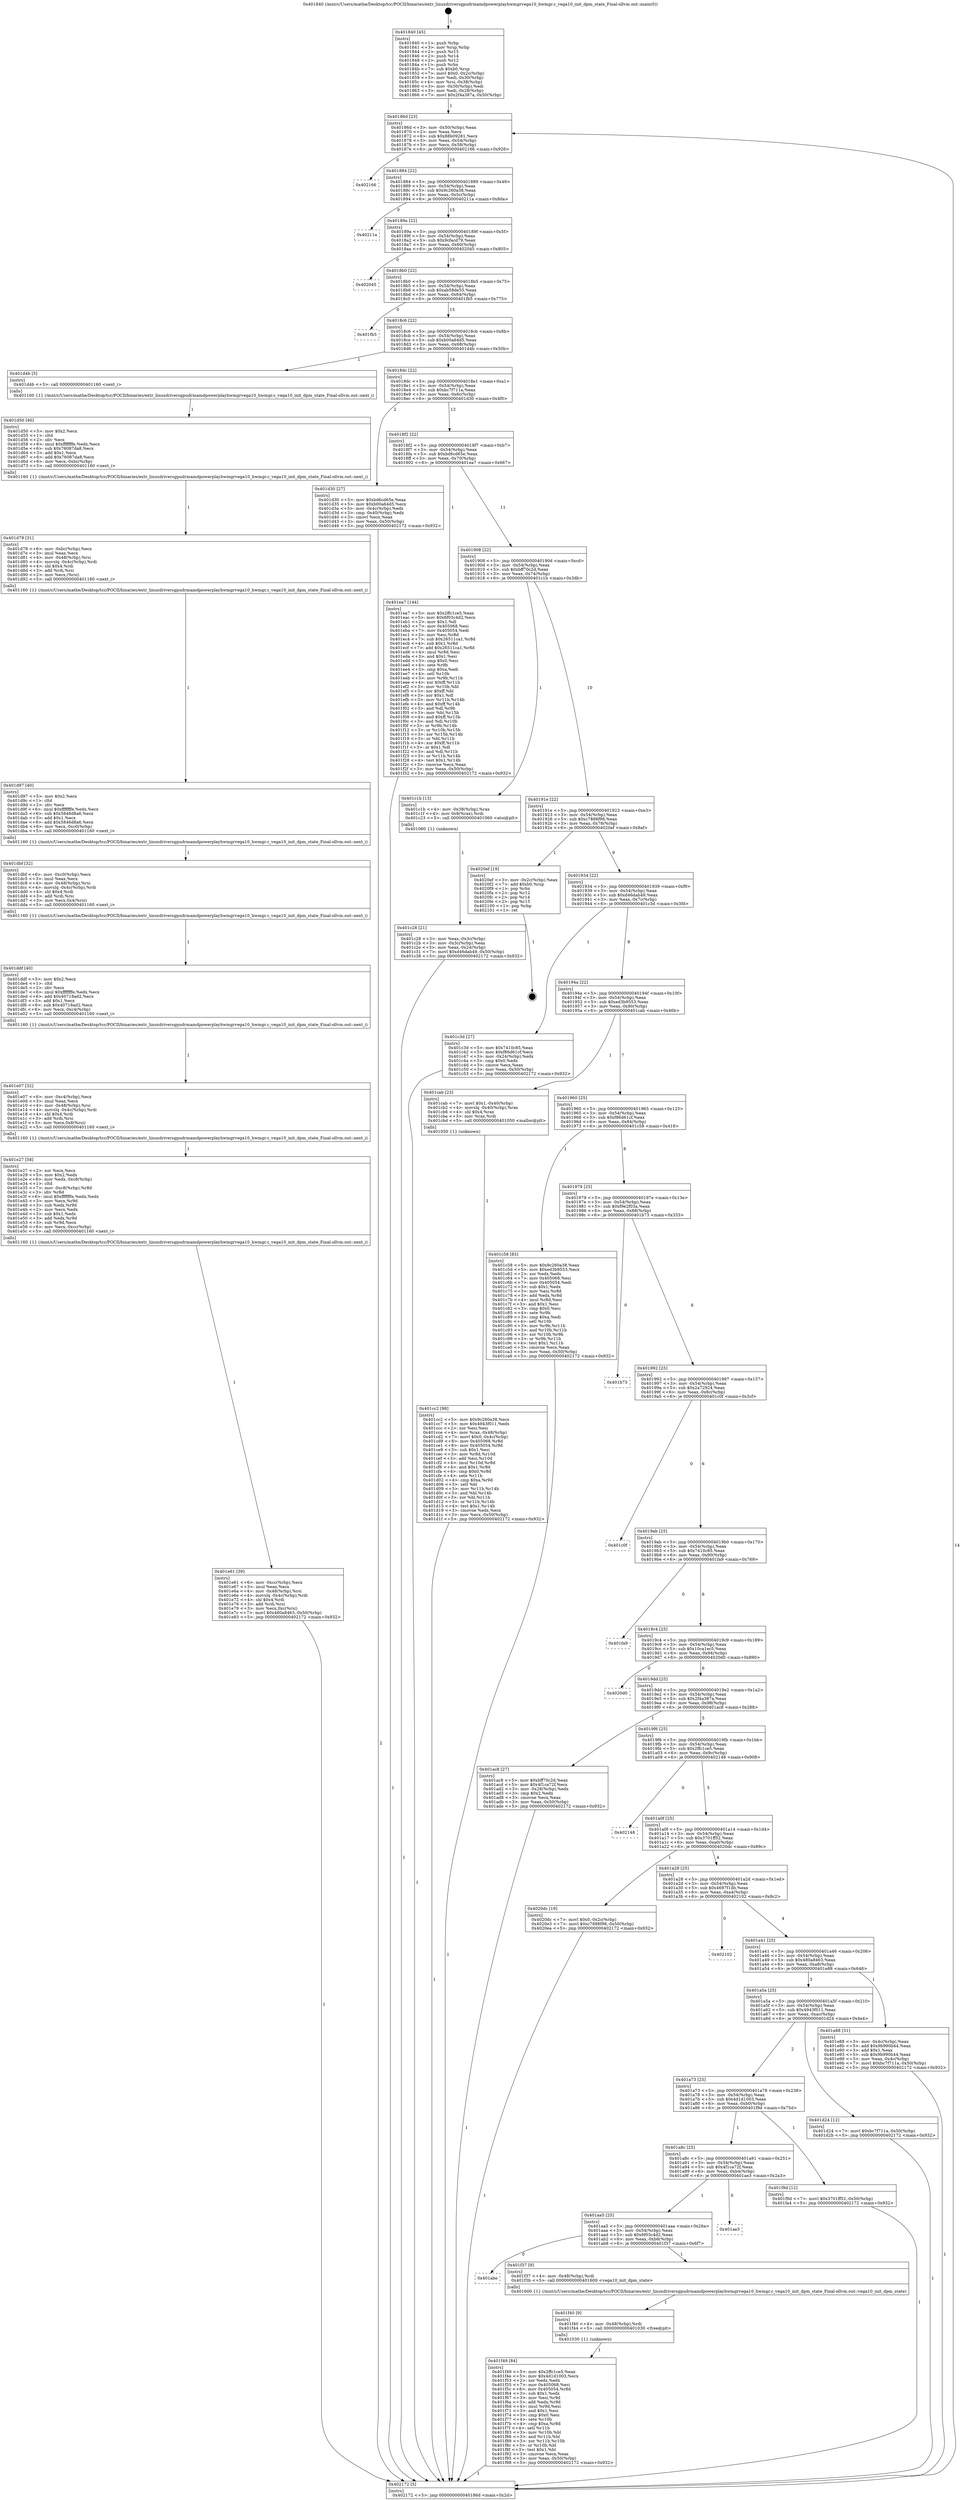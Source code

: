 digraph "0x401840" {
  label = "0x401840 (/mnt/c/Users/mathe/Desktop/tcc/POCII/binaries/extr_linuxdriversgpudrmamdpowerplayhwmgrvega10_hwmgr.c_vega10_init_dpm_state_Final-ollvm.out::main(0))"
  labelloc = "t"
  node[shape=record]

  Entry [label="",width=0.3,height=0.3,shape=circle,fillcolor=black,style=filled]
  "0x40186d" [label="{
     0x40186d [23]\l
     | [instrs]\l
     &nbsp;&nbsp;0x40186d \<+3\>: mov -0x50(%rbp),%eax\l
     &nbsp;&nbsp;0x401870 \<+2\>: mov %eax,%ecx\l
     &nbsp;&nbsp;0x401872 \<+6\>: sub $0x88b09281,%ecx\l
     &nbsp;&nbsp;0x401878 \<+3\>: mov %eax,-0x54(%rbp)\l
     &nbsp;&nbsp;0x40187b \<+3\>: mov %ecx,-0x58(%rbp)\l
     &nbsp;&nbsp;0x40187e \<+6\>: je 0000000000402166 \<main+0x926\>\l
  }"]
  "0x402166" [label="{
     0x402166\l
  }", style=dashed]
  "0x401884" [label="{
     0x401884 [22]\l
     | [instrs]\l
     &nbsp;&nbsp;0x401884 \<+5\>: jmp 0000000000401889 \<main+0x49\>\l
     &nbsp;&nbsp;0x401889 \<+3\>: mov -0x54(%rbp),%eax\l
     &nbsp;&nbsp;0x40188c \<+5\>: sub $0x9c260a38,%eax\l
     &nbsp;&nbsp;0x401891 \<+3\>: mov %eax,-0x5c(%rbp)\l
     &nbsp;&nbsp;0x401894 \<+6\>: je 000000000040211a \<main+0x8da\>\l
  }"]
  Exit [label="",width=0.3,height=0.3,shape=circle,fillcolor=black,style=filled,peripheries=2]
  "0x40211a" [label="{
     0x40211a\l
  }", style=dashed]
  "0x40189a" [label="{
     0x40189a [22]\l
     | [instrs]\l
     &nbsp;&nbsp;0x40189a \<+5\>: jmp 000000000040189f \<main+0x5f\>\l
     &nbsp;&nbsp;0x40189f \<+3\>: mov -0x54(%rbp),%eax\l
     &nbsp;&nbsp;0x4018a2 \<+5\>: sub $0x9cfacd79,%eax\l
     &nbsp;&nbsp;0x4018a7 \<+3\>: mov %eax,-0x60(%rbp)\l
     &nbsp;&nbsp;0x4018aa \<+6\>: je 0000000000402045 \<main+0x805\>\l
  }"]
  "0x401f49" [label="{
     0x401f49 [84]\l
     | [instrs]\l
     &nbsp;&nbsp;0x401f49 \<+5\>: mov $0x2ffc1ce5,%eax\l
     &nbsp;&nbsp;0x401f4e \<+5\>: mov $0x4d1d1003,%ecx\l
     &nbsp;&nbsp;0x401f53 \<+2\>: xor %edx,%edx\l
     &nbsp;&nbsp;0x401f55 \<+7\>: mov 0x405068,%esi\l
     &nbsp;&nbsp;0x401f5c \<+8\>: mov 0x405054,%r8d\l
     &nbsp;&nbsp;0x401f64 \<+3\>: sub $0x1,%edx\l
     &nbsp;&nbsp;0x401f67 \<+3\>: mov %esi,%r9d\l
     &nbsp;&nbsp;0x401f6a \<+3\>: add %edx,%r9d\l
     &nbsp;&nbsp;0x401f6d \<+4\>: imul %r9d,%esi\l
     &nbsp;&nbsp;0x401f71 \<+3\>: and $0x1,%esi\l
     &nbsp;&nbsp;0x401f74 \<+3\>: cmp $0x0,%esi\l
     &nbsp;&nbsp;0x401f77 \<+4\>: sete %r10b\l
     &nbsp;&nbsp;0x401f7b \<+4\>: cmp $0xa,%r8d\l
     &nbsp;&nbsp;0x401f7f \<+4\>: setl %r11b\l
     &nbsp;&nbsp;0x401f83 \<+3\>: mov %r10b,%bl\l
     &nbsp;&nbsp;0x401f86 \<+3\>: and %r11b,%bl\l
     &nbsp;&nbsp;0x401f89 \<+3\>: xor %r11b,%r10b\l
     &nbsp;&nbsp;0x401f8c \<+3\>: or %r10b,%bl\l
     &nbsp;&nbsp;0x401f8f \<+3\>: test $0x1,%bl\l
     &nbsp;&nbsp;0x401f92 \<+3\>: cmovne %ecx,%eax\l
     &nbsp;&nbsp;0x401f95 \<+3\>: mov %eax,-0x50(%rbp)\l
     &nbsp;&nbsp;0x401f98 \<+5\>: jmp 0000000000402172 \<main+0x932\>\l
  }"]
  "0x402045" [label="{
     0x402045\l
  }", style=dashed]
  "0x4018b0" [label="{
     0x4018b0 [22]\l
     | [instrs]\l
     &nbsp;&nbsp;0x4018b0 \<+5\>: jmp 00000000004018b5 \<main+0x75\>\l
     &nbsp;&nbsp;0x4018b5 \<+3\>: mov -0x54(%rbp),%eax\l
     &nbsp;&nbsp;0x4018b8 \<+5\>: sub $0xab58de55,%eax\l
     &nbsp;&nbsp;0x4018bd \<+3\>: mov %eax,-0x64(%rbp)\l
     &nbsp;&nbsp;0x4018c0 \<+6\>: je 0000000000401fb5 \<main+0x775\>\l
  }"]
  "0x401f40" [label="{
     0x401f40 [9]\l
     | [instrs]\l
     &nbsp;&nbsp;0x401f40 \<+4\>: mov -0x48(%rbp),%rdi\l
     &nbsp;&nbsp;0x401f44 \<+5\>: call 0000000000401030 \<free@plt\>\l
     | [calls]\l
     &nbsp;&nbsp;0x401030 \{1\} (unknown)\l
  }"]
  "0x401fb5" [label="{
     0x401fb5\l
  }", style=dashed]
  "0x4018c6" [label="{
     0x4018c6 [22]\l
     | [instrs]\l
     &nbsp;&nbsp;0x4018c6 \<+5\>: jmp 00000000004018cb \<main+0x8b\>\l
     &nbsp;&nbsp;0x4018cb \<+3\>: mov -0x54(%rbp),%eax\l
     &nbsp;&nbsp;0x4018ce \<+5\>: sub $0xb00a64d5,%eax\l
     &nbsp;&nbsp;0x4018d3 \<+3\>: mov %eax,-0x68(%rbp)\l
     &nbsp;&nbsp;0x4018d6 \<+6\>: je 0000000000401d4b \<main+0x50b\>\l
  }"]
  "0x401abe" [label="{
     0x401abe\l
  }", style=dashed]
  "0x401d4b" [label="{
     0x401d4b [5]\l
     | [instrs]\l
     &nbsp;&nbsp;0x401d4b \<+5\>: call 0000000000401160 \<next_i\>\l
     | [calls]\l
     &nbsp;&nbsp;0x401160 \{1\} (/mnt/c/Users/mathe/Desktop/tcc/POCII/binaries/extr_linuxdriversgpudrmamdpowerplayhwmgrvega10_hwmgr.c_vega10_init_dpm_state_Final-ollvm.out::next_i)\l
  }"]
  "0x4018dc" [label="{
     0x4018dc [22]\l
     | [instrs]\l
     &nbsp;&nbsp;0x4018dc \<+5\>: jmp 00000000004018e1 \<main+0xa1\>\l
     &nbsp;&nbsp;0x4018e1 \<+3\>: mov -0x54(%rbp),%eax\l
     &nbsp;&nbsp;0x4018e4 \<+5\>: sub $0xbc7f711a,%eax\l
     &nbsp;&nbsp;0x4018e9 \<+3\>: mov %eax,-0x6c(%rbp)\l
     &nbsp;&nbsp;0x4018ec \<+6\>: je 0000000000401d30 \<main+0x4f0\>\l
  }"]
  "0x401f37" [label="{
     0x401f37 [9]\l
     | [instrs]\l
     &nbsp;&nbsp;0x401f37 \<+4\>: mov -0x48(%rbp),%rdi\l
     &nbsp;&nbsp;0x401f3b \<+5\>: call 0000000000401600 \<vega10_init_dpm_state\>\l
     | [calls]\l
     &nbsp;&nbsp;0x401600 \{1\} (/mnt/c/Users/mathe/Desktop/tcc/POCII/binaries/extr_linuxdriversgpudrmamdpowerplayhwmgrvega10_hwmgr.c_vega10_init_dpm_state_Final-ollvm.out::vega10_init_dpm_state)\l
  }"]
  "0x401d30" [label="{
     0x401d30 [27]\l
     | [instrs]\l
     &nbsp;&nbsp;0x401d30 \<+5\>: mov $0xbd6cd65e,%eax\l
     &nbsp;&nbsp;0x401d35 \<+5\>: mov $0xb00a64d5,%ecx\l
     &nbsp;&nbsp;0x401d3a \<+3\>: mov -0x4c(%rbp),%edx\l
     &nbsp;&nbsp;0x401d3d \<+3\>: cmp -0x40(%rbp),%edx\l
     &nbsp;&nbsp;0x401d40 \<+3\>: cmovl %ecx,%eax\l
     &nbsp;&nbsp;0x401d43 \<+3\>: mov %eax,-0x50(%rbp)\l
     &nbsp;&nbsp;0x401d46 \<+5\>: jmp 0000000000402172 \<main+0x932\>\l
  }"]
  "0x4018f2" [label="{
     0x4018f2 [22]\l
     | [instrs]\l
     &nbsp;&nbsp;0x4018f2 \<+5\>: jmp 00000000004018f7 \<main+0xb7\>\l
     &nbsp;&nbsp;0x4018f7 \<+3\>: mov -0x54(%rbp),%eax\l
     &nbsp;&nbsp;0x4018fa \<+5\>: sub $0xbd6cd65e,%eax\l
     &nbsp;&nbsp;0x4018ff \<+3\>: mov %eax,-0x70(%rbp)\l
     &nbsp;&nbsp;0x401902 \<+6\>: je 0000000000401ea7 \<main+0x667\>\l
  }"]
  "0x401aa5" [label="{
     0x401aa5 [25]\l
     | [instrs]\l
     &nbsp;&nbsp;0x401aa5 \<+5\>: jmp 0000000000401aaa \<main+0x26a\>\l
     &nbsp;&nbsp;0x401aaa \<+3\>: mov -0x54(%rbp),%eax\l
     &nbsp;&nbsp;0x401aad \<+5\>: sub $0x6f03c4d2,%eax\l
     &nbsp;&nbsp;0x401ab2 \<+6\>: mov %eax,-0xb8(%rbp)\l
     &nbsp;&nbsp;0x401ab8 \<+6\>: je 0000000000401f37 \<main+0x6f7\>\l
  }"]
  "0x401ea7" [label="{
     0x401ea7 [144]\l
     | [instrs]\l
     &nbsp;&nbsp;0x401ea7 \<+5\>: mov $0x2ffc1ce5,%eax\l
     &nbsp;&nbsp;0x401eac \<+5\>: mov $0x6f03c4d2,%ecx\l
     &nbsp;&nbsp;0x401eb1 \<+2\>: mov $0x1,%dl\l
     &nbsp;&nbsp;0x401eb3 \<+7\>: mov 0x405068,%esi\l
     &nbsp;&nbsp;0x401eba \<+7\>: mov 0x405054,%edi\l
     &nbsp;&nbsp;0x401ec1 \<+3\>: mov %esi,%r8d\l
     &nbsp;&nbsp;0x401ec4 \<+7\>: sub $0x26511ca1,%r8d\l
     &nbsp;&nbsp;0x401ecb \<+4\>: sub $0x1,%r8d\l
     &nbsp;&nbsp;0x401ecf \<+7\>: add $0x26511ca1,%r8d\l
     &nbsp;&nbsp;0x401ed6 \<+4\>: imul %r8d,%esi\l
     &nbsp;&nbsp;0x401eda \<+3\>: and $0x1,%esi\l
     &nbsp;&nbsp;0x401edd \<+3\>: cmp $0x0,%esi\l
     &nbsp;&nbsp;0x401ee0 \<+4\>: sete %r9b\l
     &nbsp;&nbsp;0x401ee4 \<+3\>: cmp $0xa,%edi\l
     &nbsp;&nbsp;0x401ee7 \<+4\>: setl %r10b\l
     &nbsp;&nbsp;0x401eeb \<+3\>: mov %r9b,%r11b\l
     &nbsp;&nbsp;0x401eee \<+4\>: xor $0xff,%r11b\l
     &nbsp;&nbsp;0x401ef2 \<+3\>: mov %r10b,%bl\l
     &nbsp;&nbsp;0x401ef5 \<+3\>: xor $0xff,%bl\l
     &nbsp;&nbsp;0x401ef8 \<+3\>: xor $0x1,%dl\l
     &nbsp;&nbsp;0x401efb \<+3\>: mov %r11b,%r14b\l
     &nbsp;&nbsp;0x401efe \<+4\>: and $0xff,%r14b\l
     &nbsp;&nbsp;0x401f02 \<+3\>: and %dl,%r9b\l
     &nbsp;&nbsp;0x401f05 \<+3\>: mov %bl,%r15b\l
     &nbsp;&nbsp;0x401f08 \<+4\>: and $0xff,%r15b\l
     &nbsp;&nbsp;0x401f0c \<+3\>: and %dl,%r10b\l
     &nbsp;&nbsp;0x401f0f \<+3\>: or %r9b,%r14b\l
     &nbsp;&nbsp;0x401f12 \<+3\>: or %r10b,%r15b\l
     &nbsp;&nbsp;0x401f15 \<+3\>: xor %r15b,%r14b\l
     &nbsp;&nbsp;0x401f18 \<+3\>: or %bl,%r11b\l
     &nbsp;&nbsp;0x401f1b \<+4\>: xor $0xff,%r11b\l
     &nbsp;&nbsp;0x401f1f \<+3\>: or $0x1,%dl\l
     &nbsp;&nbsp;0x401f22 \<+3\>: and %dl,%r11b\l
     &nbsp;&nbsp;0x401f25 \<+3\>: or %r11b,%r14b\l
     &nbsp;&nbsp;0x401f28 \<+4\>: test $0x1,%r14b\l
     &nbsp;&nbsp;0x401f2c \<+3\>: cmovne %ecx,%eax\l
     &nbsp;&nbsp;0x401f2f \<+3\>: mov %eax,-0x50(%rbp)\l
     &nbsp;&nbsp;0x401f32 \<+5\>: jmp 0000000000402172 \<main+0x932\>\l
  }"]
  "0x401908" [label="{
     0x401908 [22]\l
     | [instrs]\l
     &nbsp;&nbsp;0x401908 \<+5\>: jmp 000000000040190d \<main+0xcd\>\l
     &nbsp;&nbsp;0x40190d \<+3\>: mov -0x54(%rbp),%eax\l
     &nbsp;&nbsp;0x401910 \<+5\>: sub $0xbff70c2d,%eax\l
     &nbsp;&nbsp;0x401915 \<+3\>: mov %eax,-0x74(%rbp)\l
     &nbsp;&nbsp;0x401918 \<+6\>: je 0000000000401c1b \<main+0x3db\>\l
  }"]
  "0x401ae3" [label="{
     0x401ae3\l
  }", style=dashed]
  "0x401c1b" [label="{
     0x401c1b [13]\l
     | [instrs]\l
     &nbsp;&nbsp;0x401c1b \<+4\>: mov -0x38(%rbp),%rax\l
     &nbsp;&nbsp;0x401c1f \<+4\>: mov 0x8(%rax),%rdi\l
     &nbsp;&nbsp;0x401c23 \<+5\>: call 0000000000401060 \<atoi@plt\>\l
     | [calls]\l
     &nbsp;&nbsp;0x401060 \{1\} (unknown)\l
  }"]
  "0x40191e" [label="{
     0x40191e [22]\l
     | [instrs]\l
     &nbsp;&nbsp;0x40191e \<+5\>: jmp 0000000000401923 \<main+0xe3\>\l
     &nbsp;&nbsp;0x401923 \<+3\>: mov -0x54(%rbp),%eax\l
     &nbsp;&nbsp;0x401926 \<+5\>: sub $0xc7888f98,%eax\l
     &nbsp;&nbsp;0x40192b \<+3\>: mov %eax,-0x78(%rbp)\l
     &nbsp;&nbsp;0x40192e \<+6\>: je 00000000004020ef \<main+0x8af\>\l
  }"]
  "0x401a8c" [label="{
     0x401a8c [25]\l
     | [instrs]\l
     &nbsp;&nbsp;0x401a8c \<+5\>: jmp 0000000000401a91 \<main+0x251\>\l
     &nbsp;&nbsp;0x401a91 \<+3\>: mov -0x54(%rbp),%eax\l
     &nbsp;&nbsp;0x401a94 \<+5\>: sub $0x4f1ca72f,%eax\l
     &nbsp;&nbsp;0x401a99 \<+6\>: mov %eax,-0xb4(%rbp)\l
     &nbsp;&nbsp;0x401a9f \<+6\>: je 0000000000401ae3 \<main+0x2a3\>\l
  }"]
  "0x4020ef" [label="{
     0x4020ef [19]\l
     | [instrs]\l
     &nbsp;&nbsp;0x4020ef \<+3\>: mov -0x2c(%rbp),%eax\l
     &nbsp;&nbsp;0x4020f2 \<+7\>: add $0xb0,%rsp\l
     &nbsp;&nbsp;0x4020f9 \<+1\>: pop %rbx\l
     &nbsp;&nbsp;0x4020fa \<+2\>: pop %r12\l
     &nbsp;&nbsp;0x4020fc \<+2\>: pop %r14\l
     &nbsp;&nbsp;0x4020fe \<+2\>: pop %r15\l
     &nbsp;&nbsp;0x402100 \<+1\>: pop %rbp\l
     &nbsp;&nbsp;0x402101 \<+1\>: ret\l
  }"]
  "0x401934" [label="{
     0x401934 [22]\l
     | [instrs]\l
     &nbsp;&nbsp;0x401934 \<+5\>: jmp 0000000000401939 \<main+0xf9\>\l
     &nbsp;&nbsp;0x401939 \<+3\>: mov -0x54(%rbp),%eax\l
     &nbsp;&nbsp;0x40193c \<+5\>: sub $0xd46dab49,%eax\l
     &nbsp;&nbsp;0x401941 \<+3\>: mov %eax,-0x7c(%rbp)\l
     &nbsp;&nbsp;0x401944 \<+6\>: je 0000000000401c3d \<main+0x3fd\>\l
  }"]
  "0x401f9d" [label="{
     0x401f9d [12]\l
     | [instrs]\l
     &nbsp;&nbsp;0x401f9d \<+7\>: movl $0x3701ff52,-0x50(%rbp)\l
     &nbsp;&nbsp;0x401fa4 \<+5\>: jmp 0000000000402172 \<main+0x932\>\l
  }"]
  "0x401c3d" [label="{
     0x401c3d [27]\l
     | [instrs]\l
     &nbsp;&nbsp;0x401c3d \<+5\>: mov $0x7410c85,%eax\l
     &nbsp;&nbsp;0x401c42 \<+5\>: mov $0xf86d61cf,%ecx\l
     &nbsp;&nbsp;0x401c47 \<+3\>: mov -0x24(%rbp),%edx\l
     &nbsp;&nbsp;0x401c4a \<+3\>: cmp $0x0,%edx\l
     &nbsp;&nbsp;0x401c4d \<+3\>: cmove %ecx,%eax\l
     &nbsp;&nbsp;0x401c50 \<+3\>: mov %eax,-0x50(%rbp)\l
     &nbsp;&nbsp;0x401c53 \<+5\>: jmp 0000000000402172 \<main+0x932\>\l
  }"]
  "0x40194a" [label="{
     0x40194a [22]\l
     | [instrs]\l
     &nbsp;&nbsp;0x40194a \<+5\>: jmp 000000000040194f \<main+0x10f\>\l
     &nbsp;&nbsp;0x40194f \<+3\>: mov -0x54(%rbp),%eax\l
     &nbsp;&nbsp;0x401952 \<+5\>: sub $0xed3b9553,%eax\l
     &nbsp;&nbsp;0x401957 \<+3\>: mov %eax,-0x80(%rbp)\l
     &nbsp;&nbsp;0x40195a \<+6\>: je 0000000000401cab \<main+0x46b\>\l
  }"]
  "0x401e61" [label="{
     0x401e61 [39]\l
     | [instrs]\l
     &nbsp;&nbsp;0x401e61 \<+6\>: mov -0xcc(%rbp),%ecx\l
     &nbsp;&nbsp;0x401e67 \<+3\>: imul %eax,%ecx\l
     &nbsp;&nbsp;0x401e6a \<+4\>: mov -0x48(%rbp),%rsi\l
     &nbsp;&nbsp;0x401e6e \<+4\>: movslq -0x4c(%rbp),%rdi\l
     &nbsp;&nbsp;0x401e72 \<+4\>: shl $0x4,%rdi\l
     &nbsp;&nbsp;0x401e76 \<+3\>: add %rdi,%rsi\l
     &nbsp;&nbsp;0x401e79 \<+3\>: mov %ecx,0xc(%rsi)\l
     &nbsp;&nbsp;0x401e7c \<+7\>: movl $0x480a8463,-0x50(%rbp)\l
     &nbsp;&nbsp;0x401e83 \<+5\>: jmp 0000000000402172 \<main+0x932\>\l
  }"]
  "0x401cab" [label="{
     0x401cab [23]\l
     | [instrs]\l
     &nbsp;&nbsp;0x401cab \<+7\>: movl $0x1,-0x40(%rbp)\l
     &nbsp;&nbsp;0x401cb2 \<+4\>: movslq -0x40(%rbp),%rax\l
     &nbsp;&nbsp;0x401cb6 \<+4\>: shl $0x4,%rax\l
     &nbsp;&nbsp;0x401cba \<+3\>: mov %rax,%rdi\l
     &nbsp;&nbsp;0x401cbd \<+5\>: call 0000000000401050 \<malloc@plt\>\l
     | [calls]\l
     &nbsp;&nbsp;0x401050 \{1\} (unknown)\l
  }"]
  "0x401960" [label="{
     0x401960 [25]\l
     | [instrs]\l
     &nbsp;&nbsp;0x401960 \<+5\>: jmp 0000000000401965 \<main+0x125\>\l
     &nbsp;&nbsp;0x401965 \<+3\>: mov -0x54(%rbp),%eax\l
     &nbsp;&nbsp;0x401968 \<+5\>: sub $0xf86d61cf,%eax\l
     &nbsp;&nbsp;0x40196d \<+6\>: mov %eax,-0x84(%rbp)\l
     &nbsp;&nbsp;0x401973 \<+6\>: je 0000000000401c58 \<main+0x418\>\l
  }"]
  "0x401e27" [label="{
     0x401e27 [58]\l
     | [instrs]\l
     &nbsp;&nbsp;0x401e27 \<+2\>: xor %ecx,%ecx\l
     &nbsp;&nbsp;0x401e29 \<+5\>: mov $0x2,%edx\l
     &nbsp;&nbsp;0x401e2e \<+6\>: mov %edx,-0xc8(%rbp)\l
     &nbsp;&nbsp;0x401e34 \<+1\>: cltd\l
     &nbsp;&nbsp;0x401e35 \<+7\>: mov -0xc8(%rbp),%r8d\l
     &nbsp;&nbsp;0x401e3c \<+3\>: idiv %r8d\l
     &nbsp;&nbsp;0x401e3f \<+6\>: imul $0xfffffffe,%edx,%edx\l
     &nbsp;&nbsp;0x401e45 \<+3\>: mov %ecx,%r9d\l
     &nbsp;&nbsp;0x401e48 \<+3\>: sub %edx,%r9d\l
     &nbsp;&nbsp;0x401e4b \<+2\>: mov %ecx,%edx\l
     &nbsp;&nbsp;0x401e4d \<+3\>: sub $0x1,%edx\l
     &nbsp;&nbsp;0x401e50 \<+3\>: add %edx,%r9d\l
     &nbsp;&nbsp;0x401e53 \<+3\>: sub %r9d,%ecx\l
     &nbsp;&nbsp;0x401e56 \<+6\>: mov %ecx,-0xcc(%rbp)\l
     &nbsp;&nbsp;0x401e5c \<+5\>: call 0000000000401160 \<next_i\>\l
     | [calls]\l
     &nbsp;&nbsp;0x401160 \{1\} (/mnt/c/Users/mathe/Desktop/tcc/POCII/binaries/extr_linuxdriversgpudrmamdpowerplayhwmgrvega10_hwmgr.c_vega10_init_dpm_state_Final-ollvm.out::next_i)\l
  }"]
  "0x401c58" [label="{
     0x401c58 [83]\l
     | [instrs]\l
     &nbsp;&nbsp;0x401c58 \<+5\>: mov $0x9c260a38,%eax\l
     &nbsp;&nbsp;0x401c5d \<+5\>: mov $0xed3b9553,%ecx\l
     &nbsp;&nbsp;0x401c62 \<+2\>: xor %edx,%edx\l
     &nbsp;&nbsp;0x401c64 \<+7\>: mov 0x405068,%esi\l
     &nbsp;&nbsp;0x401c6b \<+7\>: mov 0x405054,%edi\l
     &nbsp;&nbsp;0x401c72 \<+3\>: sub $0x1,%edx\l
     &nbsp;&nbsp;0x401c75 \<+3\>: mov %esi,%r8d\l
     &nbsp;&nbsp;0x401c78 \<+3\>: add %edx,%r8d\l
     &nbsp;&nbsp;0x401c7b \<+4\>: imul %r8d,%esi\l
     &nbsp;&nbsp;0x401c7f \<+3\>: and $0x1,%esi\l
     &nbsp;&nbsp;0x401c82 \<+3\>: cmp $0x0,%esi\l
     &nbsp;&nbsp;0x401c85 \<+4\>: sete %r9b\l
     &nbsp;&nbsp;0x401c89 \<+3\>: cmp $0xa,%edi\l
     &nbsp;&nbsp;0x401c8c \<+4\>: setl %r10b\l
     &nbsp;&nbsp;0x401c90 \<+3\>: mov %r9b,%r11b\l
     &nbsp;&nbsp;0x401c93 \<+3\>: and %r10b,%r11b\l
     &nbsp;&nbsp;0x401c96 \<+3\>: xor %r10b,%r9b\l
     &nbsp;&nbsp;0x401c99 \<+3\>: or %r9b,%r11b\l
     &nbsp;&nbsp;0x401c9c \<+4\>: test $0x1,%r11b\l
     &nbsp;&nbsp;0x401ca0 \<+3\>: cmovne %ecx,%eax\l
     &nbsp;&nbsp;0x401ca3 \<+3\>: mov %eax,-0x50(%rbp)\l
     &nbsp;&nbsp;0x401ca6 \<+5\>: jmp 0000000000402172 \<main+0x932\>\l
  }"]
  "0x401979" [label="{
     0x401979 [25]\l
     | [instrs]\l
     &nbsp;&nbsp;0x401979 \<+5\>: jmp 000000000040197e \<main+0x13e\>\l
     &nbsp;&nbsp;0x40197e \<+3\>: mov -0x54(%rbp),%eax\l
     &nbsp;&nbsp;0x401981 \<+5\>: sub $0xf9e2f03a,%eax\l
     &nbsp;&nbsp;0x401986 \<+6\>: mov %eax,-0x88(%rbp)\l
     &nbsp;&nbsp;0x40198c \<+6\>: je 0000000000401b73 \<main+0x333\>\l
  }"]
  "0x401e07" [label="{
     0x401e07 [32]\l
     | [instrs]\l
     &nbsp;&nbsp;0x401e07 \<+6\>: mov -0xc4(%rbp),%ecx\l
     &nbsp;&nbsp;0x401e0d \<+3\>: imul %eax,%ecx\l
     &nbsp;&nbsp;0x401e10 \<+4\>: mov -0x48(%rbp),%rsi\l
     &nbsp;&nbsp;0x401e14 \<+4\>: movslq -0x4c(%rbp),%rdi\l
     &nbsp;&nbsp;0x401e18 \<+4\>: shl $0x4,%rdi\l
     &nbsp;&nbsp;0x401e1c \<+3\>: add %rdi,%rsi\l
     &nbsp;&nbsp;0x401e1f \<+3\>: mov %ecx,0x8(%rsi)\l
     &nbsp;&nbsp;0x401e22 \<+5\>: call 0000000000401160 \<next_i\>\l
     | [calls]\l
     &nbsp;&nbsp;0x401160 \{1\} (/mnt/c/Users/mathe/Desktop/tcc/POCII/binaries/extr_linuxdriversgpudrmamdpowerplayhwmgrvega10_hwmgr.c_vega10_init_dpm_state_Final-ollvm.out::next_i)\l
  }"]
  "0x401b73" [label="{
     0x401b73\l
  }", style=dashed]
  "0x401992" [label="{
     0x401992 [25]\l
     | [instrs]\l
     &nbsp;&nbsp;0x401992 \<+5\>: jmp 0000000000401997 \<main+0x157\>\l
     &nbsp;&nbsp;0x401997 \<+3\>: mov -0x54(%rbp),%eax\l
     &nbsp;&nbsp;0x40199a \<+5\>: sub $0x2a72924,%eax\l
     &nbsp;&nbsp;0x40199f \<+6\>: mov %eax,-0x8c(%rbp)\l
     &nbsp;&nbsp;0x4019a5 \<+6\>: je 0000000000401c0f \<main+0x3cf\>\l
  }"]
  "0x401ddf" [label="{
     0x401ddf [40]\l
     | [instrs]\l
     &nbsp;&nbsp;0x401ddf \<+5\>: mov $0x2,%ecx\l
     &nbsp;&nbsp;0x401de4 \<+1\>: cltd\l
     &nbsp;&nbsp;0x401de5 \<+2\>: idiv %ecx\l
     &nbsp;&nbsp;0x401de7 \<+6\>: imul $0xfffffffe,%edx,%ecx\l
     &nbsp;&nbsp;0x401ded \<+6\>: add $0x40718ad2,%ecx\l
     &nbsp;&nbsp;0x401df3 \<+3\>: add $0x1,%ecx\l
     &nbsp;&nbsp;0x401df6 \<+6\>: sub $0x40718ad2,%ecx\l
     &nbsp;&nbsp;0x401dfc \<+6\>: mov %ecx,-0xc4(%rbp)\l
     &nbsp;&nbsp;0x401e02 \<+5\>: call 0000000000401160 \<next_i\>\l
     | [calls]\l
     &nbsp;&nbsp;0x401160 \{1\} (/mnt/c/Users/mathe/Desktop/tcc/POCII/binaries/extr_linuxdriversgpudrmamdpowerplayhwmgrvega10_hwmgr.c_vega10_init_dpm_state_Final-ollvm.out::next_i)\l
  }"]
  "0x401c0f" [label="{
     0x401c0f\l
  }", style=dashed]
  "0x4019ab" [label="{
     0x4019ab [25]\l
     | [instrs]\l
     &nbsp;&nbsp;0x4019ab \<+5\>: jmp 00000000004019b0 \<main+0x170\>\l
     &nbsp;&nbsp;0x4019b0 \<+3\>: mov -0x54(%rbp),%eax\l
     &nbsp;&nbsp;0x4019b3 \<+5\>: sub $0x7410c85,%eax\l
     &nbsp;&nbsp;0x4019b8 \<+6\>: mov %eax,-0x90(%rbp)\l
     &nbsp;&nbsp;0x4019be \<+6\>: je 0000000000401fa9 \<main+0x769\>\l
  }"]
  "0x401dbf" [label="{
     0x401dbf [32]\l
     | [instrs]\l
     &nbsp;&nbsp;0x401dbf \<+6\>: mov -0xc0(%rbp),%ecx\l
     &nbsp;&nbsp;0x401dc5 \<+3\>: imul %eax,%ecx\l
     &nbsp;&nbsp;0x401dc8 \<+4\>: mov -0x48(%rbp),%rsi\l
     &nbsp;&nbsp;0x401dcc \<+4\>: movslq -0x4c(%rbp),%rdi\l
     &nbsp;&nbsp;0x401dd0 \<+4\>: shl $0x4,%rdi\l
     &nbsp;&nbsp;0x401dd4 \<+3\>: add %rdi,%rsi\l
     &nbsp;&nbsp;0x401dd7 \<+3\>: mov %ecx,0x4(%rsi)\l
     &nbsp;&nbsp;0x401dda \<+5\>: call 0000000000401160 \<next_i\>\l
     | [calls]\l
     &nbsp;&nbsp;0x401160 \{1\} (/mnt/c/Users/mathe/Desktop/tcc/POCII/binaries/extr_linuxdriversgpudrmamdpowerplayhwmgrvega10_hwmgr.c_vega10_init_dpm_state_Final-ollvm.out::next_i)\l
  }"]
  "0x401fa9" [label="{
     0x401fa9\l
  }", style=dashed]
  "0x4019c4" [label="{
     0x4019c4 [25]\l
     | [instrs]\l
     &nbsp;&nbsp;0x4019c4 \<+5\>: jmp 00000000004019c9 \<main+0x189\>\l
     &nbsp;&nbsp;0x4019c9 \<+3\>: mov -0x54(%rbp),%eax\l
     &nbsp;&nbsp;0x4019cc \<+5\>: sub $0x10ca1ec5,%eax\l
     &nbsp;&nbsp;0x4019d1 \<+6\>: mov %eax,-0x94(%rbp)\l
     &nbsp;&nbsp;0x4019d7 \<+6\>: je 00000000004020d0 \<main+0x890\>\l
  }"]
  "0x401d97" [label="{
     0x401d97 [40]\l
     | [instrs]\l
     &nbsp;&nbsp;0x401d97 \<+5\>: mov $0x2,%ecx\l
     &nbsp;&nbsp;0x401d9c \<+1\>: cltd\l
     &nbsp;&nbsp;0x401d9d \<+2\>: idiv %ecx\l
     &nbsp;&nbsp;0x401d9f \<+6\>: imul $0xfffffffe,%edx,%ecx\l
     &nbsp;&nbsp;0x401da5 \<+6\>: sub $0x5846d8a6,%ecx\l
     &nbsp;&nbsp;0x401dab \<+3\>: add $0x1,%ecx\l
     &nbsp;&nbsp;0x401dae \<+6\>: add $0x5846d8a6,%ecx\l
     &nbsp;&nbsp;0x401db4 \<+6\>: mov %ecx,-0xc0(%rbp)\l
     &nbsp;&nbsp;0x401dba \<+5\>: call 0000000000401160 \<next_i\>\l
     | [calls]\l
     &nbsp;&nbsp;0x401160 \{1\} (/mnt/c/Users/mathe/Desktop/tcc/POCII/binaries/extr_linuxdriversgpudrmamdpowerplayhwmgrvega10_hwmgr.c_vega10_init_dpm_state_Final-ollvm.out::next_i)\l
  }"]
  "0x4020d0" [label="{
     0x4020d0\l
  }", style=dashed]
  "0x4019dd" [label="{
     0x4019dd [25]\l
     | [instrs]\l
     &nbsp;&nbsp;0x4019dd \<+5\>: jmp 00000000004019e2 \<main+0x1a2\>\l
     &nbsp;&nbsp;0x4019e2 \<+3\>: mov -0x54(%rbp),%eax\l
     &nbsp;&nbsp;0x4019e5 \<+5\>: sub $0x2f4a387a,%eax\l
     &nbsp;&nbsp;0x4019ea \<+6\>: mov %eax,-0x98(%rbp)\l
     &nbsp;&nbsp;0x4019f0 \<+6\>: je 0000000000401ac8 \<main+0x288\>\l
  }"]
  "0x401d78" [label="{
     0x401d78 [31]\l
     | [instrs]\l
     &nbsp;&nbsp;0x401d78 \<+6\>: mov -0xbc(%rbp),%ecx\l
     &nbsp;&nbsp;0x401d7e \<+3\>: imul %eax,%ecx\l
     &nbsp;&nbsp;0x401d81 \<+4\>: mov -0x48(%rbp),%rsi\l
     &nbsp;&nbsp;0x401d85 \<+4\>: movslq -0x4c(%rbp),%rdi\l
     &nbsp;&nbsp;0x401d89 \<+4\>: shl $0x4,%rdi\l
     &nbsp;&nbsp;0x401d8d \<+3\>: add %rdi,%rsi\l
     &nbsp;&nbsp;0x401d90 \<+2\>: mov %ecx,(%rsi)\l
     &nbsp;&nbsp;0x401d92 \<+5\>: call 0000000000401160 \<next_i\>\l
     | [calls]\l
     &nbsp;&nbsp;0x401160 \{1\} (/mnt/c/Users/mathe/Desktop/tcc/POCII/binaries/extr_linuxdriversgpudrmamdpowerplayhwmgrvega10_hwmgr.c_vega10_init_dpm_state_Final-ollvm.out::next_i)\l
  }"]
  "0x401ac8" [label="{
     0x401ac8 [27]\l
     | [instrs]\l
     &nbsp;&nbsp;0x401ac8 \<+5\>: mov $0xbff70c2d,%eax\l
     &nbsp;&nbsp;0x401acd \<+5\>: mov $0x4f1ca72f,%ecx\l
     &nbsp;&nbsp;0x401ad2 \<+3\>: mov -0x28(%rbp),%edx\l
     &nbsp;&nbsp;0x401ad5 \<+3\>: cmp $0x2,%edx\l
     &nbsp;&nbsp;0x401ad8 \<+3\>: cmovne %ecx,%eax\l
     &nbsp;&nbsp;0x401adb \<+3\>: mov %eax,-0x50(%rbp)\l
     &nbsp;&nbsp;0x401ade \<+5\>: jmp 0000000000402172 \<main+0x932\>\l
  }"]
  "0x4019f6" [label="{
     0x4019f6 [25]\l
     | [instrs]\l
     &nbsp;&nbsp;0x4019f6 \<+5\>: jmp 00000000004019fb \<main+0x1bb\>\l
     &nbsp;&nbsp;0x4019fb \<+3\>: mov -0x54(%rbp),%eax\l
     &nbsp;&nbsp;0x4019fe \<+5\>: sub $0x2ffc1ce5,%eax\l
     &nbsp;&nbsp;0x401a03 \<+6\>: mov %eax,-0x9c(%rbp)\l
     &nbsp;&nbsp;0x401a09 \<+6\>: je 0000000000402148 \<main+0x908\>\l
  }"]
  "0x402172" [label="{
     0x402172 [5]\l
     | [instrs]\l
     &nbsp;&nbsp;0x402172 \<+5\>: jmp 000000000040186d \<main+0x2d\>\l
  }"]
  "0x401840" [label="{
     0x401840 [45]\l
     | [instrs]\l
     &nbsp;&nbsp;0x401840 \<+1\>: push %rbp\l
     &nbsp;&nbsp;0x401841 \<+3\>: mov %rsp,%rbp\l
     &nbsp;&nbsp;0x401844 \<+2\>: push %r15\l
     &nbsp;&nbsp;0x401846 \<+2\>: push %r14\l
     &nbsp;&nbsp;0x401848 \<+2\>: push %r12\l
     &nbsp;&nbsp;0x40184a \<+1\>: push %rbx\l
     &nbsp;&nbsp;0x40184b \<+7\>: sub $0xb0,%rsp\l
     &nbsp;&nbsp;0x401852 \<+7\>: movl $0x0,-0x2c(%rbp)\l
     &nbsp;&nbsp;0x401859 \<+3\>: mov %edi,-0x30(%rbp)\l
     &nbsp;&nbsp;0x40185c \<+4\>: mov %rsi,-0x38(%rbp)\l
     &nbsp;&nbsp;0x401860 \<+3\>: mov -0x30(%rbp),%edi\l
     &nbsp;&nbsp;0x401863 \<+3\>: mov %edi,-0x28(%rbp)\l
     &nbsp;&nbsp;0x401866 \<+7\>: movl $0x2f4a387a,-0x50(%rbp)\l
  }"]
  "0x401c28" [label="{
     0x401c28 [21]\l
     | [instrs]\l
     &nbsp;&nbsp;0x401c28 \<+3\>: mov %eax,-0x3c(%rbp)\l
     &nbsp;&nbsp;0x401c2b \<+3\>: mov -0x3c(%rbp),%eax\l
     &nbsp;&nbsp;0x401c2e \<+3\>: mov %eax,-0x24(%rbp)\l
     &nbsp;&nbsp;0x401c31 \<+7\>: movl $0xd46dab49,-0x50(%rbp)\l
     &nbsp;&nbsp;0x401c38 \<+5\>: jmp 0000000000402172 \<main+0x932\>\l
  }"]
  "0x401cc2" [label="{
     0x401cc2 [98]\l
     | [instrs]\l
     &nbsp;&nbsp;0x401cc2 \<+5\>: mov $0x9c260a38,%ecx\l
     &nbsp;&nbsp;0x401cc7 \<+5\>: mov $0x4943f011,%edx\l
     &nbsp;&nbsp;0x401ccc \<+2\>: xor %esi,%esi\l
     &nbsp;&nbsp;0x401cce \<+4\>: mov %rax,-0x48(%rbp)\l
     &nbsp;&nbsp;0x401cd2 \<+7\>: movl $0x0,-0x4c(%rbp)\l
     &nbsp;&nbsp;0x401cd9 \<+8\>: mov 0x405068,%r8d\l
     &nbsp;&nbsp;0x401ce1 \<+8\>: mov 0x405054,%r9d\l
     &nbsp;&nbsp;0x401ce9 \<+3\>: sub $0x1,%esi\l
     &nbsp;&nbsp;0x401cec \<+3\>: mov %r8d,%r10d\l
     &nbsp;&nbsp;0x401cef \<+3\>: add %esi,%r10d\l
     &nbsp;&nbsp;0x401cf2 \<+4\>: imul %r10d,%r8d\l
     &nbsp;&nbsp;0x401cf6 \<+4\>: and $0x1,%r8d\l
     &nbsp;&nbsp;0x401cfa \<+4\>: cmp $0x0,%r8d\l
     &nbsp;&nbsp;0x401cfe \<+4\>: sete %r11b\l
     &nbsp;&nbsp;0x401d02 \<+4\>: cmp $0xa,%r9d\l
     &nbsp;&nbsp;0x401d06 \<+3\>: setl %bl\l
     &nbsp;&nbsp;0x401d09 \<+3\>: mov %r11b,%r14b\l
     &nbsp;&nbsp;0x401d0c \<+3\>: and %bl,%r14b\l
     &nbsp;&nbsp;0x401d0f \<+3\>: xor %bl,%r11b\l
     &nbsp;&nbsp;0x401d12 \<+3\>: or %r11b,%r14b\l
     &nbsp;&nbsp;0x401d15 \<+4\>: test $0x1,%r14b\l
     &nbsp;&nbsp;0x401d19 \<+3\>: cmovne %edx,%ecx\l
     &nbsp;&nbsp;0x401d1c \<+3\>: mov %ecx,-0x50(%rbp)\l
     &nbsp;&nbsp;0x401d1f \<+5\>: jmp 0000000000402172 \<main+0x932\>\l
  }"]
  "0x401d50" [label="{
     0x401d50 [40]\l
     | [instrs]\l
     &nbsp;&nbsp;0x401d50 \<+5\>: mov $0x2,%ecx\l
     &nbsp;&nbsp;0x401d55 \<+1\>: cltd\l
     &nbsp;&nbsp;0x401d56 \<+2\>: idiv %ecx\l
     &nbsp;&nbsp;0x401d58 \<+6\>: imul $0xfffffffe,%edx,%ecx\l
     &nbsp;&nbsp;0x401d5e \<+6\>: sub $0x76087da8,%ecx\l
     &nbsp;&nbsp;0x401d64 \<+3\>: add $0x1,%ecx\l
     &nbsp;&nbsp;0x401d67 \<+6\>: add $0x76087da8,%ecx\l
     &nbsp;&nbsp;0x401d6d \<+6\>: mov %ecx,-0xbc(%rbp)\l
     &nbsp;&nbsp;0x401d73 \<+5\>: call 0000000000401160 \<next_i\>\l
     | [calls]\l
     &nbsp;&nbsp;0x401160 \{1\} (/mnt/c/Users/mathe/Desktop/tcc/POCII/binaries/extr_linuxdriversgpudrmamdpowerplayhwmgrvega10_hwmgr.c_vega10_init_dpm_state_Final-ollvm.out::next_i)\l
  }"]
  "0x402148" [label="{
     0x402148\l
  }", style=dashed]
  "0x401a0f" [label="{
     0x401a0f [25]\l
     | [instrs]\l
     &nbsp;&nbsp;0x401a0f \<+5\>: jmp 0000000000401a14 \<main+0x1d4\>\l
     &nbsp;&nbsp;0x401a14 \<+3\>: mov -0x54(%rbp),%eax\l
     &nbsp;&nbsp;0x401a17 \<+5\>: sub $0x3701ff52,%eax\l
     &nbsp;&nbsp;0x401a1c \<+6\>: mov %eax,-0xa0(%rbp)\l
     &nbsp;&nbsp;0x401a22 \<+6\>: je 00000000004020dc \<main+0x89c\>\l
  }"]
  "0x401a73" [label="{
     0x401a73 [25]\l
     | [instrs]\l
     &nbsp;&nbsp;0x401a73 \<+5\>: jmp 0000000000401a78 \<main+0x238\>\l
     &nbsp;&nbsp;0x401a78 \<+3\>: mov -0x54(%rbp),%eax\l
     &nbsp;&nbsp;0x401a7b \<+5\>: sub $0x4d1d1003,%eax\l
     &nbsp;&nbsp;0x401a80 \<+6\>: mov %eax,-0xb0(%rbp)\l
     &nbsp;&nbsp;0x401a86 \<+6\>: je 0000000000401f9d \<main+0x75d\>\l
  }"]
  "0x4020dc" [label="{
     0x4020dc [19]\l
     | [instrs]\l
     &nbsp;&nbsp;0x4020dc \<+7\>: movl $0x0,-0x2c(%rbp)\l
     &nbsp;&nbsp;0x4020e3 \<+7\>: movl $0xc7888f98,-0x50(%rbp)\l
     &nbsp;&nbsp;0x4020ea \<+5\>: jmp 0000000000402172 \<main+0x932\>\l
  }"]
  "0x401a28" [label="{
     0x401a28 [25]\l
     | [instrs]\l
     &nbsp;&nbsp;0x401a28 \<+5\>: jmp 0000000000401a2d \<main+0x1ed\>\l
     &nbsp;&nbsp;0x401a2d \<+3\>: mov -0x54(%rbp),%eax\l
     &nbsp;&nbsp;0x401a30 \<+5\>: sub $0x4697f1db,%eax\l
     &nbsp;&nbsp;0x401a35 \<+6\>: mov %eax,-0xa4(%rbp)\l
     &nbsp;&nbsp;0x401a3b \<+6\>: je 0000000000402102 \<main+0x8c2\>\l
  }"]
  "0x401d24" [label="{
     0x401d24 [12]\l
     | [instrs]\l
     &nbsp;&nbsp;0x401d24 \<+7\>: movl $0xbc7f711a,-0x50(%rbp)\l
     &nbsp;&nbsp;0x401d2b \<+5\>: jmp 0000000000402172 \<main+0x932\>\l
  }"]
  "0x402102" [label="{
     0x402102\l
  }", style=dashed]
  "0x401a41" [label="{
     0x401a41 [25]\l
     | [instrs]\l
     &nbsp;&nbsp;0x401a41 \<+5\>: jmp 0000000000401a46 \<main+0x206\>\l
     &nbsp;&nbsp;0x401a46 \<+3\>: mov -0x54(%rbp),%eax\l
     &nbsp;&nbsp;0x401a49 \<+5\>: sub $0x480a8463,%eax\l
     &nbsp;&nbsp;0x401a4e \<+6\>: mov %eax,-0xa8(%rbp)\l
     &nbsp;&nbsp;0x401a54 \<+6\>: je 0000000000401e88 \<main+0x648\>\l
  }"]
  "0x401a5a" [label="{
     0x401a5a [25]\l
     | [instrs]\l
     &nbsp;&nbsp;0x401a5a \<+5\>: jmp 0000000000401a5f \<main+0x21f\>\l
     &nbsp;&nbsp;0x401a5f \<+3\>: mov -0x54(%rbp),%eax\l
     &nbsp;&nbsp;0x401a62 \<+5\>: sub $0x4943f011,%eax\l
     &nbsp;&nbsp;0x401a67 \<+6\>: mov %eax,-0xac(%rbp)\l
     &nbsp;&nbsp;0x401a6d \<+6\>: je 0000000000401d24 \<main+0x4e4\>\l
  }"]
  "0x401e88" [label="{
     0x401e88 [31]\l
     | [instrs]\l
     &nbsp;&nbsp;0x401e88 \<+3\>: mov -0x4c(%rbp),%eax\l
     &nbsp;&nbsp;0x401e8b \<+5\>: add $0x9b990b44,%eax\l
     &nbsp;&nbsp;0x401e90 \<+3\>: add $0x1,%eax\l
     &nbsp;&nbsp;0x401e93 \<+5\>: sub $0x9b990b44,%eax\l
     &nbsp;&nbsp;0x401e98 \<+3\>: mov %eax,-0x4c(%rbp)\l
     &nbsp;&nbsp;0x401e9b \<+7\>: movl $0xbc7f711a,-0x50(%rbp)\l
     &nbsp;&nbsp;0x401ea2 \<+5\>: jmp 0000000000402172 \<main+0x932\>\l
  }"]
  Entry -> "0x401840" [label=" 1"]
  "0x40186d" -> "0x402166" [label=" 0"]
  "0x40186d" -> "0x401884" [label=" 15"]
  "0x4020ef" -> Exit [label=" 1"]
  "0x401884" -> "0x40211a" [label=" 0"]
  "0x401884" -> "0x40189a" [label=" 15"]
  "0x4020dc" -> "0x402172" [label=" 1"]
  "0x40189a" -> "0x402045" [label=" 0"]
  "0x40189a" -> "0x4018b0" [label=" 15"]
  "0x401f9d" -> "0x402172" [label=" 1"]
  "0x4018b0" -> "0x401fb5" [label=" 0"]
  "0x4018b0" -> "0x4018c6" [label=" 15"]
  "0x401f49" -> "0x402172" [label=" 1"]
  "0x4018c6" -> "0x401d4b" [label=" 1"]
  "0x4018c6" -> "0x4018dc" [label=" 14"]
  "0x401f40" -> "0x401f49" [label=" 1"]
  "0x4018dc" -> "0x401d30" [label=" 2"]
  "0x4018dc" -> "0x4018f2" [label=" 12"]
  "0x401f37" -> "0x401f40" [label=" 1"]
  "0x4018f2" -> "0x401ea7" [label=" 1"]
  "0x4018f2" -> "0x401908" [label=" 11"]
  "0x401aa5" -> "0x401f37" [label=" 1"]
  "0x401908" -> "0x401c1b" [label=" 1"]
  "0x401908" -> "0x40191e" [label=" 10"]
  "0x401aa5" -> "0x401abe" [label=" 0"]
  "0x40191e" -> "0x4020ef" [label=" 1"]
  "0x40191e" -> "0x401934" [label=" 9"]
  "0x401a8c" -> "0x401ae3" [label=" 0"]
  "0x401934" -> "0x401c3d" [label=" 1"]
  "0x401934" -> "0x40194a" [label=" 8"]
  "0x401a8c" -> "0x401aa5" [label=" 1"]
  "0x40194a" -> "0x401cab" [label=" 1"]
  "0x40194a" -> "0x401960" [label=" 7"]
  "0x401a73" -> "0x401f9d" [label=" 1"]
  "0x401960" -> "0x401c58" [label=" 1"]
  "0x401960" -> "0x401979" [label=" 6"]
  "0x401a73" -> "0x401a8c" [label=" 1"]
  "0x401979" -> "0x401b73" [label=" 0"]
  "0x401979" -> "0x401992" [label=" 6"]
  "0x401ea7" -> "0x402172" [label=" 1"]
  "0x401992" -> "0x401c0f" [label=" 0"]
  "0x401992" -> "0x4019ab" [label=" 6"]
  "0x401e88" -> "0x402172" [label=" 1"]
  "0x4019ab" -> "0x401fa9" [label=" 0"]
  "0x4019ab" -> "0x4019c4" [label=" 6"]
  "0x401e61" -> "0x402172" [label=" 1"]
  "0x4019c4" -> "0x4020d0" [label=" 0"]
  "0x4019c4" -> "0x4019dd" [label=" 6"]
  "0x401e27" -> "0x401e61" [label=" 1"]
  "0x4019dd" -> "0x401ac8" [label=" 1"]
  "0x4019dd" -> "0x4019f6" [label=" 5"]
  "0x401ac8" -> "0x402172" [label=" 1"]
  "0x401840" -> "0x40186d" [label=" 1"]
  "0x402172" -> "0x40186d" [label=" 14"]
  "0x401c1b" -> "0x401c28" [label=" 1"]
  "0x401c28" -> "0x402172" [label=" 1"]
  "0x401c3d" -> "0x402172" [label=" 1"]
  "0x401c58" -> "0x402172" [label=" 1"]
  "0x401cab" -> "0x401cc2" [label=" 1"]
  "0x401cc2" -> "0x402172" [label=" 1"]
  "0x401e07" -> "0x401e27" [label=" 1"]
  "0x4019f6" -> "0x402148" [label=" 0"]
  "0x4019f6" -> "0x401a0f" [label=" 5"]
  "0x401ddf" -> "0x401e07" [label=" 1"]
  "0x401a0f" -> "0x4020dc" [label=" 1"]
  "0x401a0f" -> "0x401a28" [label=" 4"]
  "0x401dbf" -> "0x401ddf" [label=" 1"]
  "0x401a28" -> "0x402102" [label=" 0"]
  "0x401a28" -> "0x401a41" [label=" 4"]
  "0x401d97" -> "0x401dbf" [label=" 1"]
  "0x401a41" -> "0x401e88" [label=" 1"]
  "0x401a41" -> "0x401a5a" [label=" 3"]
  "0x401d78" -> "0x401d97" [label=" 1"]
  "0x401a5a" -> "0x401d24" [label=" 1"]
  "0x401a5a" -> "0x401a73" [label=" 2"]
  "0x401d24" -> "0x402172" [label=" 1"]
  "0x401d30" -> "0x402172" [label=" 2"]
  "0x401d4b" -> "0x401d50" [label=" 1"]
  "0x401d50" -> "0x401d78" [label=" 1"]
}
